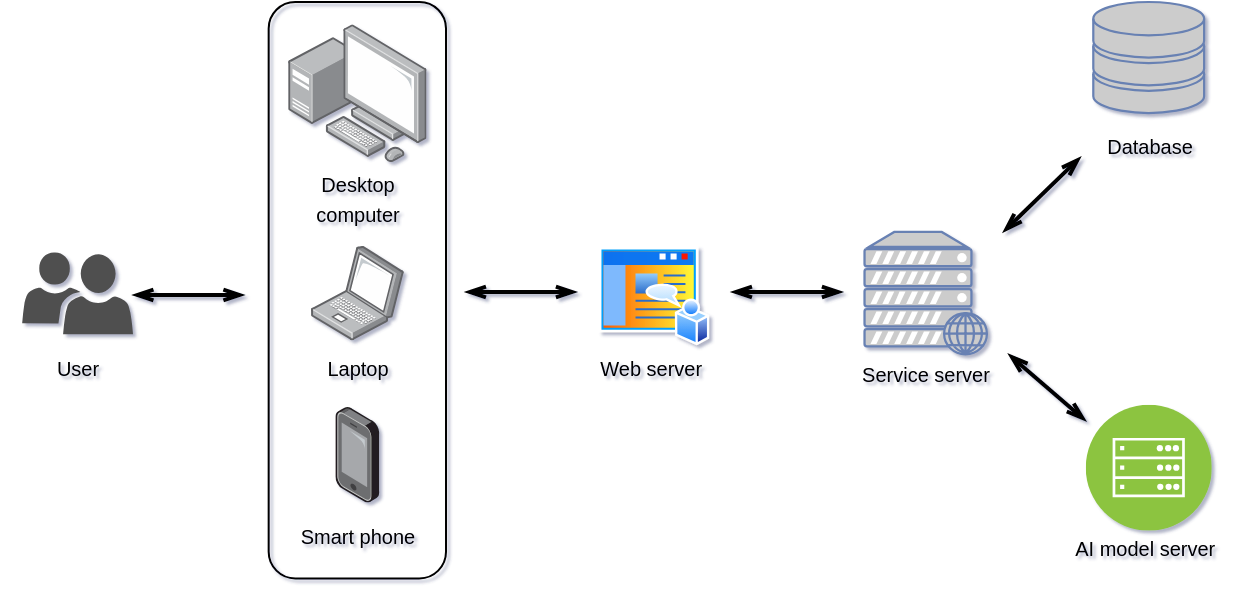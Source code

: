 <mxfile scale="2" border="0">
    <diagram id="BsJQcKSuzoS74_6WNhkL" name="Page-1">
        <mxGraphModel dx="784" dy="368" grid="1" gridSize="10" guides="1" tooltips="1" connect="1" arrows="1" fold="1" page="1" pageScale="1" pageWidth="3300" pageHeight="4681" background="none" math="0" shadow="1">
            <root>
                <mxCell id="0"/>
                <mxCell id="1" parent="0"/>
                <mxCell id="28" value="" style="group;" vertex="1" connectable="0" parent="1">
                    <mxGeometry x="970" y="990" width="620.58" height="290" as="geometry"/>
                </mxCell>
                <mxCell id="12" value="" style="rounded=1;whiteSpace=wrap;html=1;fillColor=none;container=0;" parent="28" vertex="1">
                    <mxGeometry x="134.335" width="88.67" height="288.226" as="geometry"/>
                </mxCell>
                <mxCell id="2" value="" style="points=[];aspect=fixed;html=1;align=center;shadow=0;dashed=0;image;image=img/lib/allied_telesis/computer_and_terminals/Personal_Computer_with_Server.svg;container=0;" parent="28" vertex="1">
                    <mxGeometry x="144.089" y="11.086" width="69.162" height="69.162" as="geometry"/>
                </mxCell>
                <mxCell id="3" value="" style="points=[];aspect=fixed;html=1;align=center;shadow=0;dashed=0;image;image=img/lib/allied_telesis/computer_and_terminals/Laptop.svg;container=0;" parent="28" vertex="1">
                    <mxGeometry x="155.394" y="121.942" width="46.551" height="47.216" as="geometry"/>
                </mxCell>
                <mxCell id="4" value="" style="points=[];aspect=fixed;html=1;align=center;shadow=0;dashed=0;image;image=img/lib/allied_telesis/computer_and_terminals/Smartphone.svg;container=0;" parent="28" vertex="1">
                    <mxGeometry x="167.697" y="202.424" width="21.946" height="47.881" as="geometry"/>
                </mxCell>
                <mxCell id="6" value="" style="pointerEvents=1;shadow=0;dashed=0;html=1;strokeColor=none;labelPosition=center;verticalLabelPosition=bottom;verticalAlign=top;align=center;fillColor=#505050;shape=mxgraph.mscae.intune.user_group;container=0;" parent="28" vertex="1">
                    <mxGeometry x="11.084" y="125.046" width="55.419" height="41.017" as="geometry"/>
                </mxCell>
                <mxCell id="7" value="" style="aspect=fixed;perimeter=ellipsePerimeter;html=1;align=center;shadow=0;dashed=0;spacingTop=3;image;image=img/lib/active_directory/home_page.svg;container=0;" parent="28" vertex="1">
                    <mxGeometry x="299.262" y="121.942" width="55.418" height="49.876" as="geometry"/>
                </mxCell>
                <mxCell id="8" value="" style="aspect=fixed;perimeter=ellipsePerimeter;html=1;align=center;shadow=0;dashed=0;fontColor=#4277BB;labelBackgroundColor=#ffffff;fontSize=12;spacingTop=3;image;image=img/lib/ibm/infrastructure/mobile_backend.svg;container=0;" parent="28" vertex="1">
                    <mxGeometry x="542.883" y="201.315" width="62.955" height="62.955" as="geometry"/>
                </mxCell>
                <mxCell id="9" value="" style="fontColor=#0066CC;verticalAlign=top;verticalLabelPosition=bottom;labelPosition=center;align=center;html=1;outlineConnect=0;fillColor=#CCCCCC;strokeColor=#6881B3;gradientColor=none;gradientDirection=north;strokeWidth=2;shape=mxgraph.networks.storage;container=0;" parent="28" vertex="1">
                    <mxGeometry x="546.651" width="55.419" height="55.428" as="geometry"/>
                </mxCell>
                <mxCell id="10" value="" style="fontColor=#0066CC;verticalAlign=top;verticalLabelPosition=bottom;labelPosition=center;align=center;html=1;outlineConnect=0;fillColor=#CCCCCC;strokeColor=#6881B3;gradientColor=none;gradientDirection=north;strokeWidth=2;shape=mxgraph.networks.web_server;container=0;" parent="28" vertex="1">
                    <mxGeometry x="432.267" y="114.958" width="61.182" height="61.193" as="geometry"/>
                </mxCell>
                <mxCell id="11" value="" style="endArrow=openThin;html=1;strokeWidth=2;endFill=0;startArrow=openThin;startFill=0;" parent="28" edge="1">
                    <mxGeometry width="50" height="50" relative="1" as="geometry">
                        <mxPoint x="66.503" y="146.508" as="sourcePoint"/>
                        <mxPoint x="121.921" y="146.508" as="targetPoint"/>
                    </mxGeometry>
                </mxCell>
                <mxCell id="14" value="" style="endArrow=openThin;html=1;strokeWidth=2;endFill=0;startArrow=openThin;startFill=0;" parent="28" edge="1">
                    <mxGeometry width="50" height="50" relative="1" as="geometry">
                        <mxPoint x="232.759" y="145" as="sourcePoint"/>
                        <mxPoint x="288.178" y="145" as="targetPoint"/>
                    </mxGeometry>
                </mxCell>
                <mxCell id="16" value="" style="endArrow=openThin;html=1;strokeWidth=2;endFill=0;startArrow=openThin;startFill=0;" parent="28" edge="1">
                    <mxGeometry width="50" height="50" relative="1" as="geometry">
                        <mxPoint x="365.764" y="145" as="sourcePoint"/>
                        <mxPoint x="421.183" y="145" as="targetPoint"/>
                    </mxGeometry>
                </mxCell>
                <mxCell id="17" value="" style="endArrow=openThin;html=1;strokeWidth=2;endFill=0;startArrow=openThin;startFill=0;" parent="28" edge="1">
                    <mxGeometry width="50" height="50" relative="1" as="geometry">
                        <mxPoint x="501.651" y="114.958" as="sourcePoint"/>
                        <mxPoint x="540.223" y="77.599" as="targetPoint"/>
                    </mxGeometry>
                </mxCell>
                <mxCell id="18" value="" style="endArrow=openThin;html=1;strokeWidth=2;endFill=0;startArrow=openThin;startFill=0;" parent="28" edge="1">
                    <mxGeometry width="50" height="50" relative="1" as="geometry">
                        <mxPoint x="504.311" y="176.151" as="sourcePoint"/>
                        <mxPoint x="542.883" y="209.407" as="targetPoint"/>
                    </mxGeometry>
                </mxCell>
                <mxCell id="19" value="&lt;font style=&quot;font-size: 10px;&quot;&gt;Service server&lt;/font&gt;" style="text;html=1;strokeColor=none;fillColor=none;align=center;verticalAlign=middle;whiteSpace=wrap;rounded=0;container=0;" parent="28" vertex="1">
                    <mxGeometry x="424.065" y="169.167" width="77.586" height="33.257" as="geometry"/>
                </mxCell>
                <mxCell id="20" value="&lt;font style=&quot;font-size: 10px;&quot;&gt;AI model server&amp;nbsp;&lt;/font&gt;" style="text;html=1;strokeColor=none;fillColor=none;align=center;verticalAlign=middle;whiteSpace=wrap;rounded=0;container=0;" parent="28" vertex="1">
                    <mxGeometry x="528.141" y="256.743" width="92.439" height="33.257" as="geometry"/>
                </mxCell>
                <mxCell id="21" value="&lt;font style=&quot;font-size: 10px;&quot;&gt;Database&lt;/font&gt;" style="text;html=1;align=center;verticalAlign=middle;whiteSpace=wrap;rounded=0;container=0;" parent="28" vertex="1">
                    <mxGeometry x="535.568" y="55.428" width="77.586" height="33.257" as="geometry"/>
                </mxCell>
                <mxCell id="22" value="&lt;font style=&quot;font-size: 10px;&quot;&gt;Web server&amp;nbsp;&lt;/font&gt;" style="text;html=1;strokeColor=none;fillColor=none;align=center;verticalAlign=middle;whiteSpace=wrap;rounded=0;container=0;" parent="28" vertex="1">
                    <mxGeometry x="288.178" y="166.063" width="77.586" height="33.257" as="geometry"/>
                </mxCell>
                <mxCell id="23" value="&lt;font style=&quot;font-size: 10px;&quot;&gt;User&lt;/font&gt;" style="text;html=1;strokeColor=none;fillColor=none;align=center;verticalAlign=middle;whiteSpace=wrap;rounded=0;container=0;" parent="28" vertex="1">
                    <mxGeometry y="166.063" width="77.586" height="33.257" as="geometry"/>
                </mxCell>
                <mxCell id="24" value="&lt;font style=&quot;font-size: 10px;&quot;&gt;Desktop computer&lt;/font&gt;" style="text;html=1;strokeColor=none;fillColor=none;align=center;verticalAlign=middle;whiteSpace=wrap;rounded=0;container=0;" parent="28" vertex="1">
                    <mxGeometry x="139.877" y="81.701" width="77.586" height="33.257" as="geometry"/>
                </mxCell>
                <mxCell id="25" value="&lt;font style=&quot;font-size: 10px;&quot;&gt;Laptop&lt;/font&gt;" style="text;html=1;strokeColor=none;fillColor=none;align=center;verticalAlign=middle;whiteSpace=wrap;rounded=0;container=0;" parent="28" vertex="1">
                    <mxGeometry x="139.877" y="166.063" width="77.586" height="33.257" as="geometry"/>
                </mxCell>
                <mxCell id="26" value="&lt;font style=&quot;font-size: 10px;&quot;&gt;Smart phone&lt;/font&gt;" style="text;html=1;strokeColor=none;fillColor=none;align=center;verticalAlign=middle;whiteSpace=wrap;rounded=0;container=0;" parent="28" vertex="1">
                    <mxGeometry x="139.877" y="250.313" width="77.586" height="33.257" as="geometry"/>
                </mxCell>
            </root>
        </mxGraphModel>
    </diagram>
</mxfile>